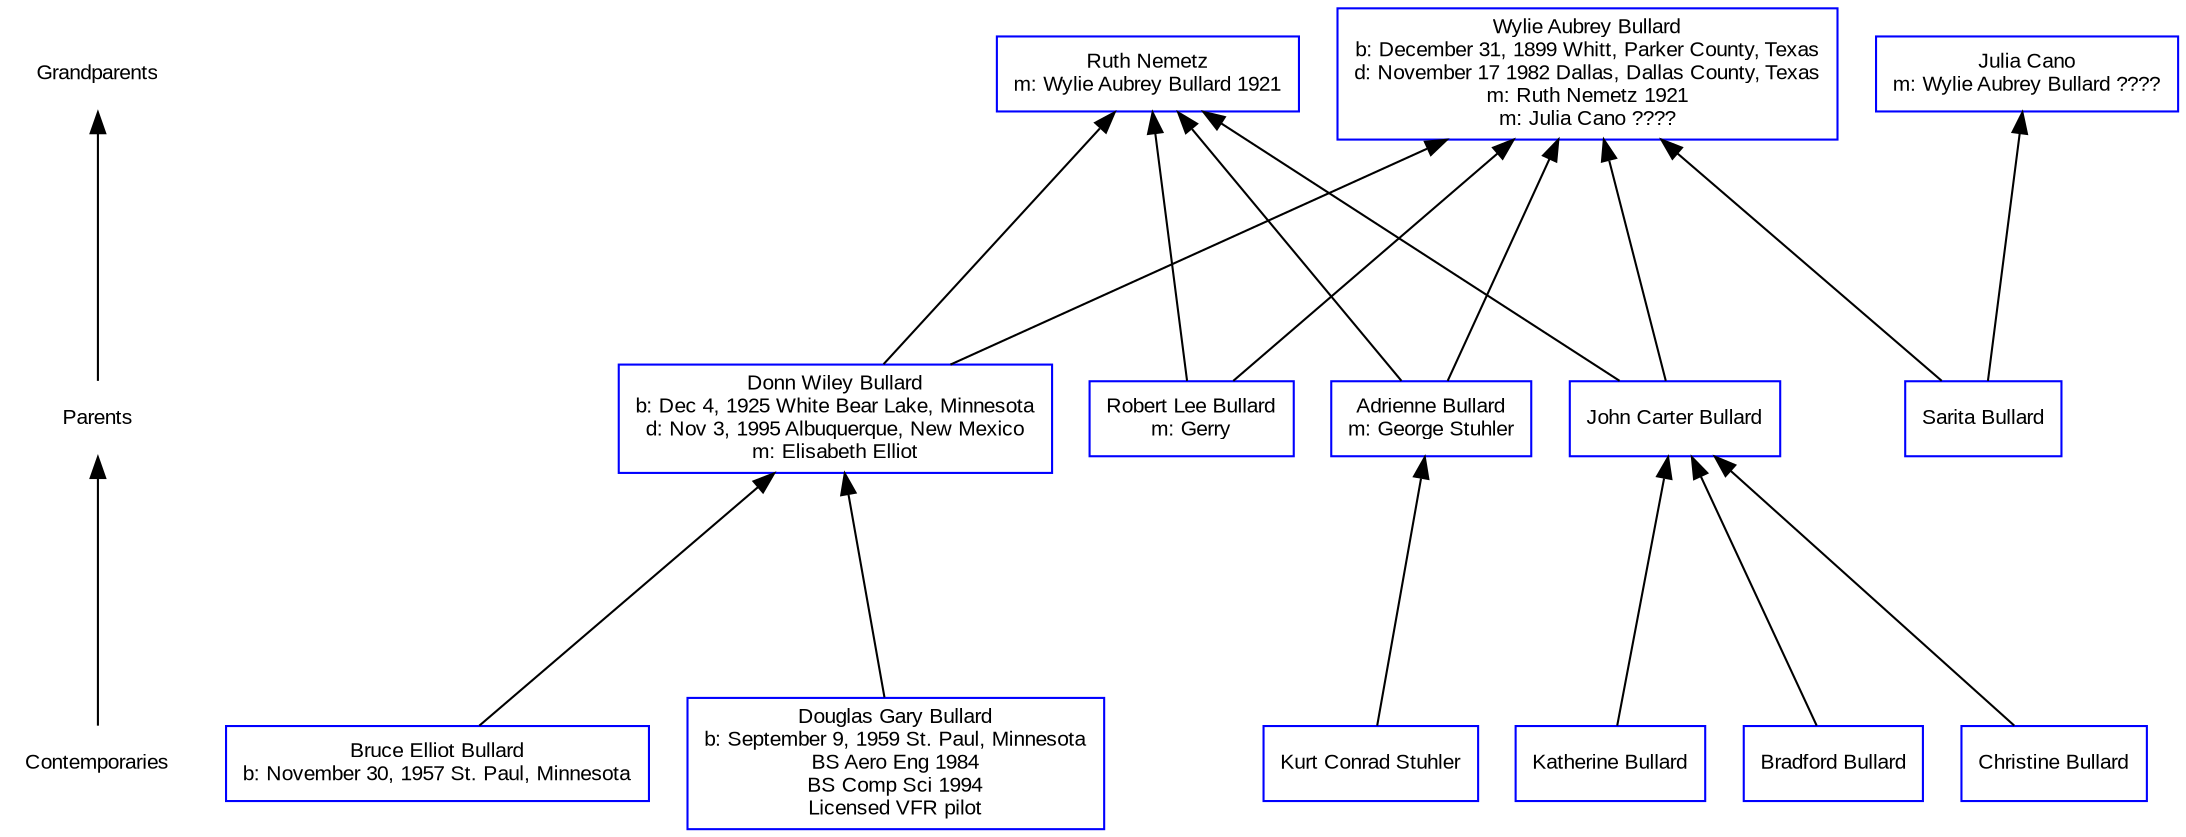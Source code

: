 //Header
digraph G {
    node [shape=box,fontname="Arial",fontsize="10"];
    edge [fontname="Arial",fontsize="8"];
    ranksep=1.5;
    rankdir=BT;
    concentrate=true;

    //Ranking Enumeration
node [shape=plaintext,fontname="Arial",fontsize="10"];
    { "Contemporaries" -> "Parents" -> "Grandparents" }

    //Declarations
Adrienne_Stuhler [label="Adrienne Bullard\nm: George Stuhler" shape=rectangle color="blue"];
    Bradford_Bullard [label="Bradford Bullard" shape=rectangle color="blue"];
    Christine_Bullard [label="Christine Bullard" shape=rectangle color="blue"];
    John_Carter_Bullard [label="John Carter Bullard" shape=rectangle color="blue"];
    Julia_Cano [label="Julia Cano\nm: Wylie Aubrey Bullard ????" shape=rectangle color="blue"];
    Katherine_Bullard [label="Katherine Bullard" shape=rectangle color="blue"];
    Kurt_Stuhler [label="Kurt Conrad Stuhler" shape=rectangle color="blue"];
    Robert_Lee_Bullard [label="Robert Lee Bullard\nm: Gerry" shape=rectangle color="blue"];
    Ruth_Nemetz [label="Ruth Nemetz\nm: Wylie Aubrey Bullard 1921" shape=rectangle color="blue"];
    Sarita_Bullard [label="Sarita Bullard" shape=rectangle color="blue"];
    Wylie_Aubrey_Bullard [label="Wylie Aubrey Bullard\nb: December 31, 1899 Whitt, Parker County, Texas\nd: November 17 1982 Dallas, Dallas County, Texas\nm: Ruth Nemetz 1921\nm: Julia Cano ????" shape=rectangle color="blue"];
    bruce_bullard [label="Bruce Elliot Bullard\nb: November 30, 1957 St. Paul, Minnesota" shape=rectangle color="blue"];
    donn_bullard [label="Donn Wiley Bullard\nb: Dec 4, 1925 White Bear Lake, Minnesota\nd: Nov 3, 1995 Albuquerque, New Mexico\nm: Elisabeth Elliot" shape=rectangle color="blue"];
    douglas_bullard [label="Douglas Gary Bullard\nb: September 9, 1959 St. Paul, Minnesota\nBS Aero Eng 1984\nBS Comp Sci 1994\nLicensed VFR pilot" shape=rectangle color="blue"];


    //Ranking groupings
{ rank = same; "Contemporaries"; "Bradford_Bullard"; "Christine_Bullard"; "Katherine_Bullard"; "Kurt_Stuhler"; "bruce_bullard"; "douglas_bullard"; }
    { rank = same; "Parents"; "Adrienne_Stuhler"; "John_Carter_Bullard"; "Robert_Lee_Bullard"; "Sarita_Bullard"; "donn_bullard"; }
    { rank = same; "Grandparents"; "Julia_Cano"; "Ruth_Nemetz"; "Wylie_Aubrey_Bullard"; }


    //Dependencies
Adrienne_Stuhler -> Ruth_Nemetz;
    Adrienne_Stuhler -> Wylie_Aubrey_Bullard;
    Bradford_Bullard -> John_Carter_Bullard;
    Christine_Bullard -> John_Carter_Bullard;
    John_Carter_Bullard -> Ruth_Nemetz;
    John_Carter_Bullard -> Wylie_Aubrey_Bullard;
    Katherine_Bullard -> John_Carter_Bullard;
    Kurt_Stuhler -> Adrienne_Stuhler;
    Robert_Lee_Bullard -> Ruth_Nemetz;
    Robert_Lee_Bullard -> Wylie_Aubrey_Bullard;
    Sarita_Bullard -> Julia_Cano;
    Sarita_Bullard -> Wylie_Aubrey_Bullard;
    bruce_bullard -> donn_bullard;
    donn_bullard -> Ruth_Nemetz;
    donn_bullard -> Wylie_Aubrey_Bullard;
    douglas_bullard -> donn_bullard;


}
